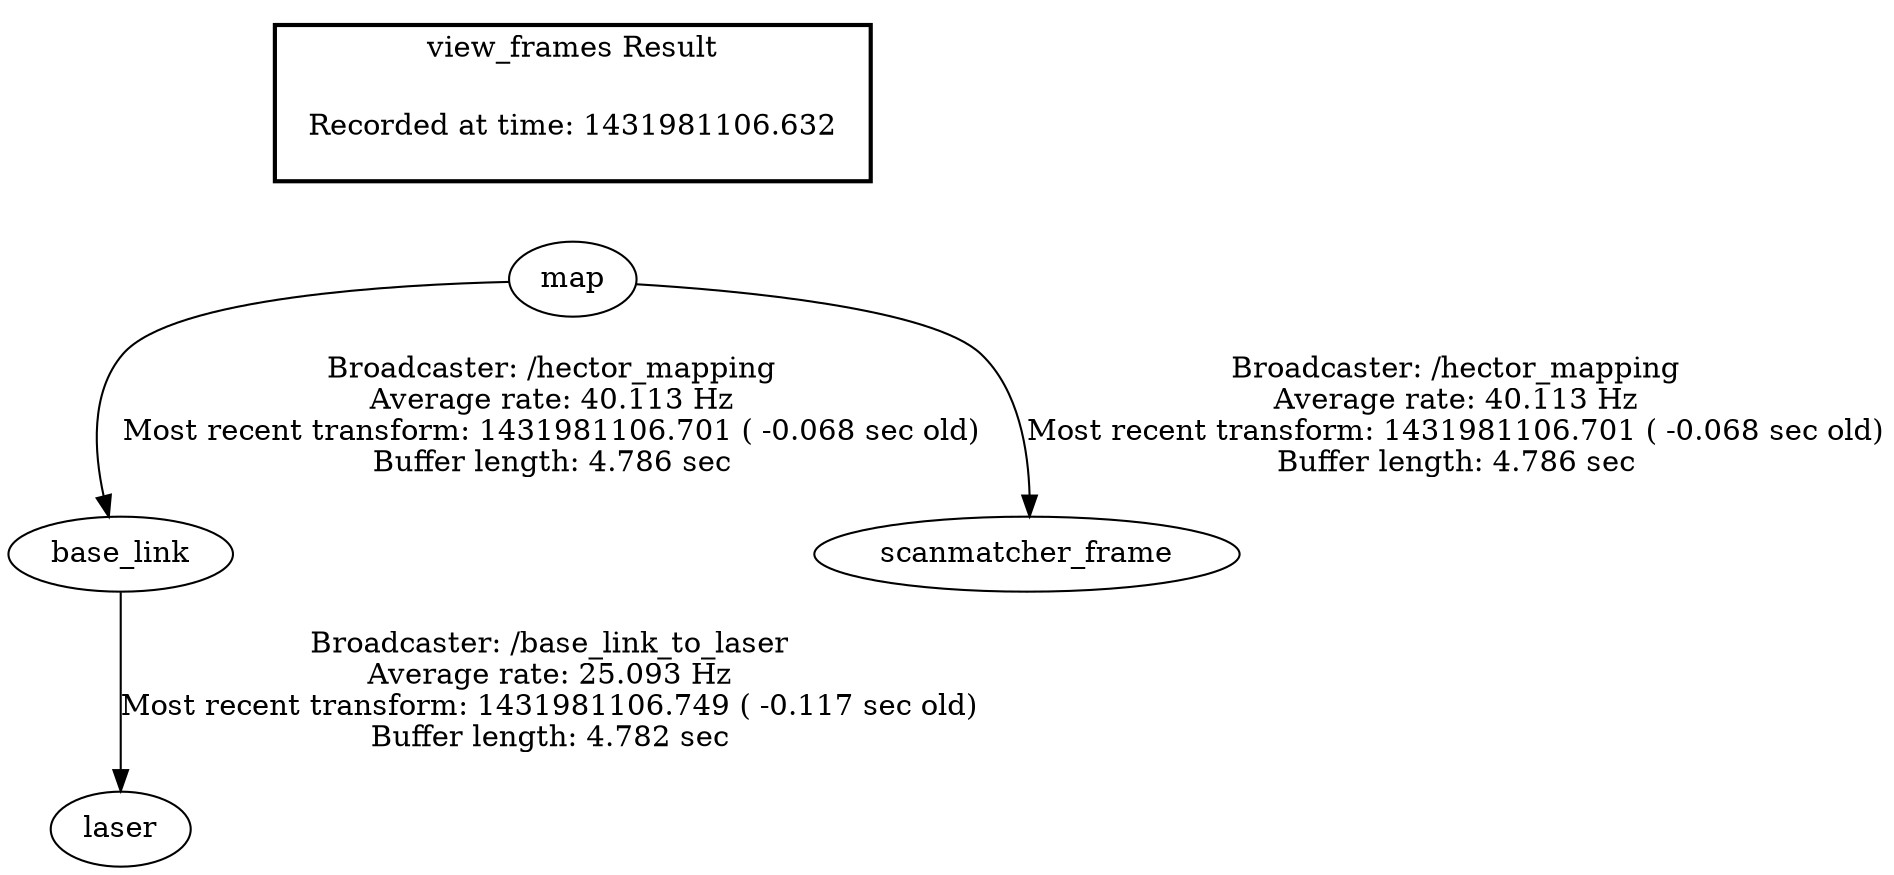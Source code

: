 digraph G {
"base_link" -> "laser"[label="Broadcaster: /base_link_to_laser\nAverage rate: 25.093 Hz\nMost recent transform: 1431981106.749 ( -0.117 sec old)\nBuffer length: 4.782 sec\n"];
"map" -> "base_link"[label="Broadcaster: /hector_mapping\nAverage rate: 40.113 Hz\nMost recent transform: 1431981106.701 ( -0.068 sec old)\nBuffer length: 4.786 sec\n"];
"map" -> "scanmatcher_frame"[label="Broadcaster: /hector_mapping\nAverage rate: 40.113 Hz\nMost recent transform: 1431981106.701 ( -0.068 sec old)\nBuffer length: 4.786 sec\n"];
edge [style=invis];
 subgraph cluster_legend { style=bold; color=black; label ="view_frames Result";
"Recorded at time: 1431981106.632"[ shape=plaintext ] ;
 }->"map";
}